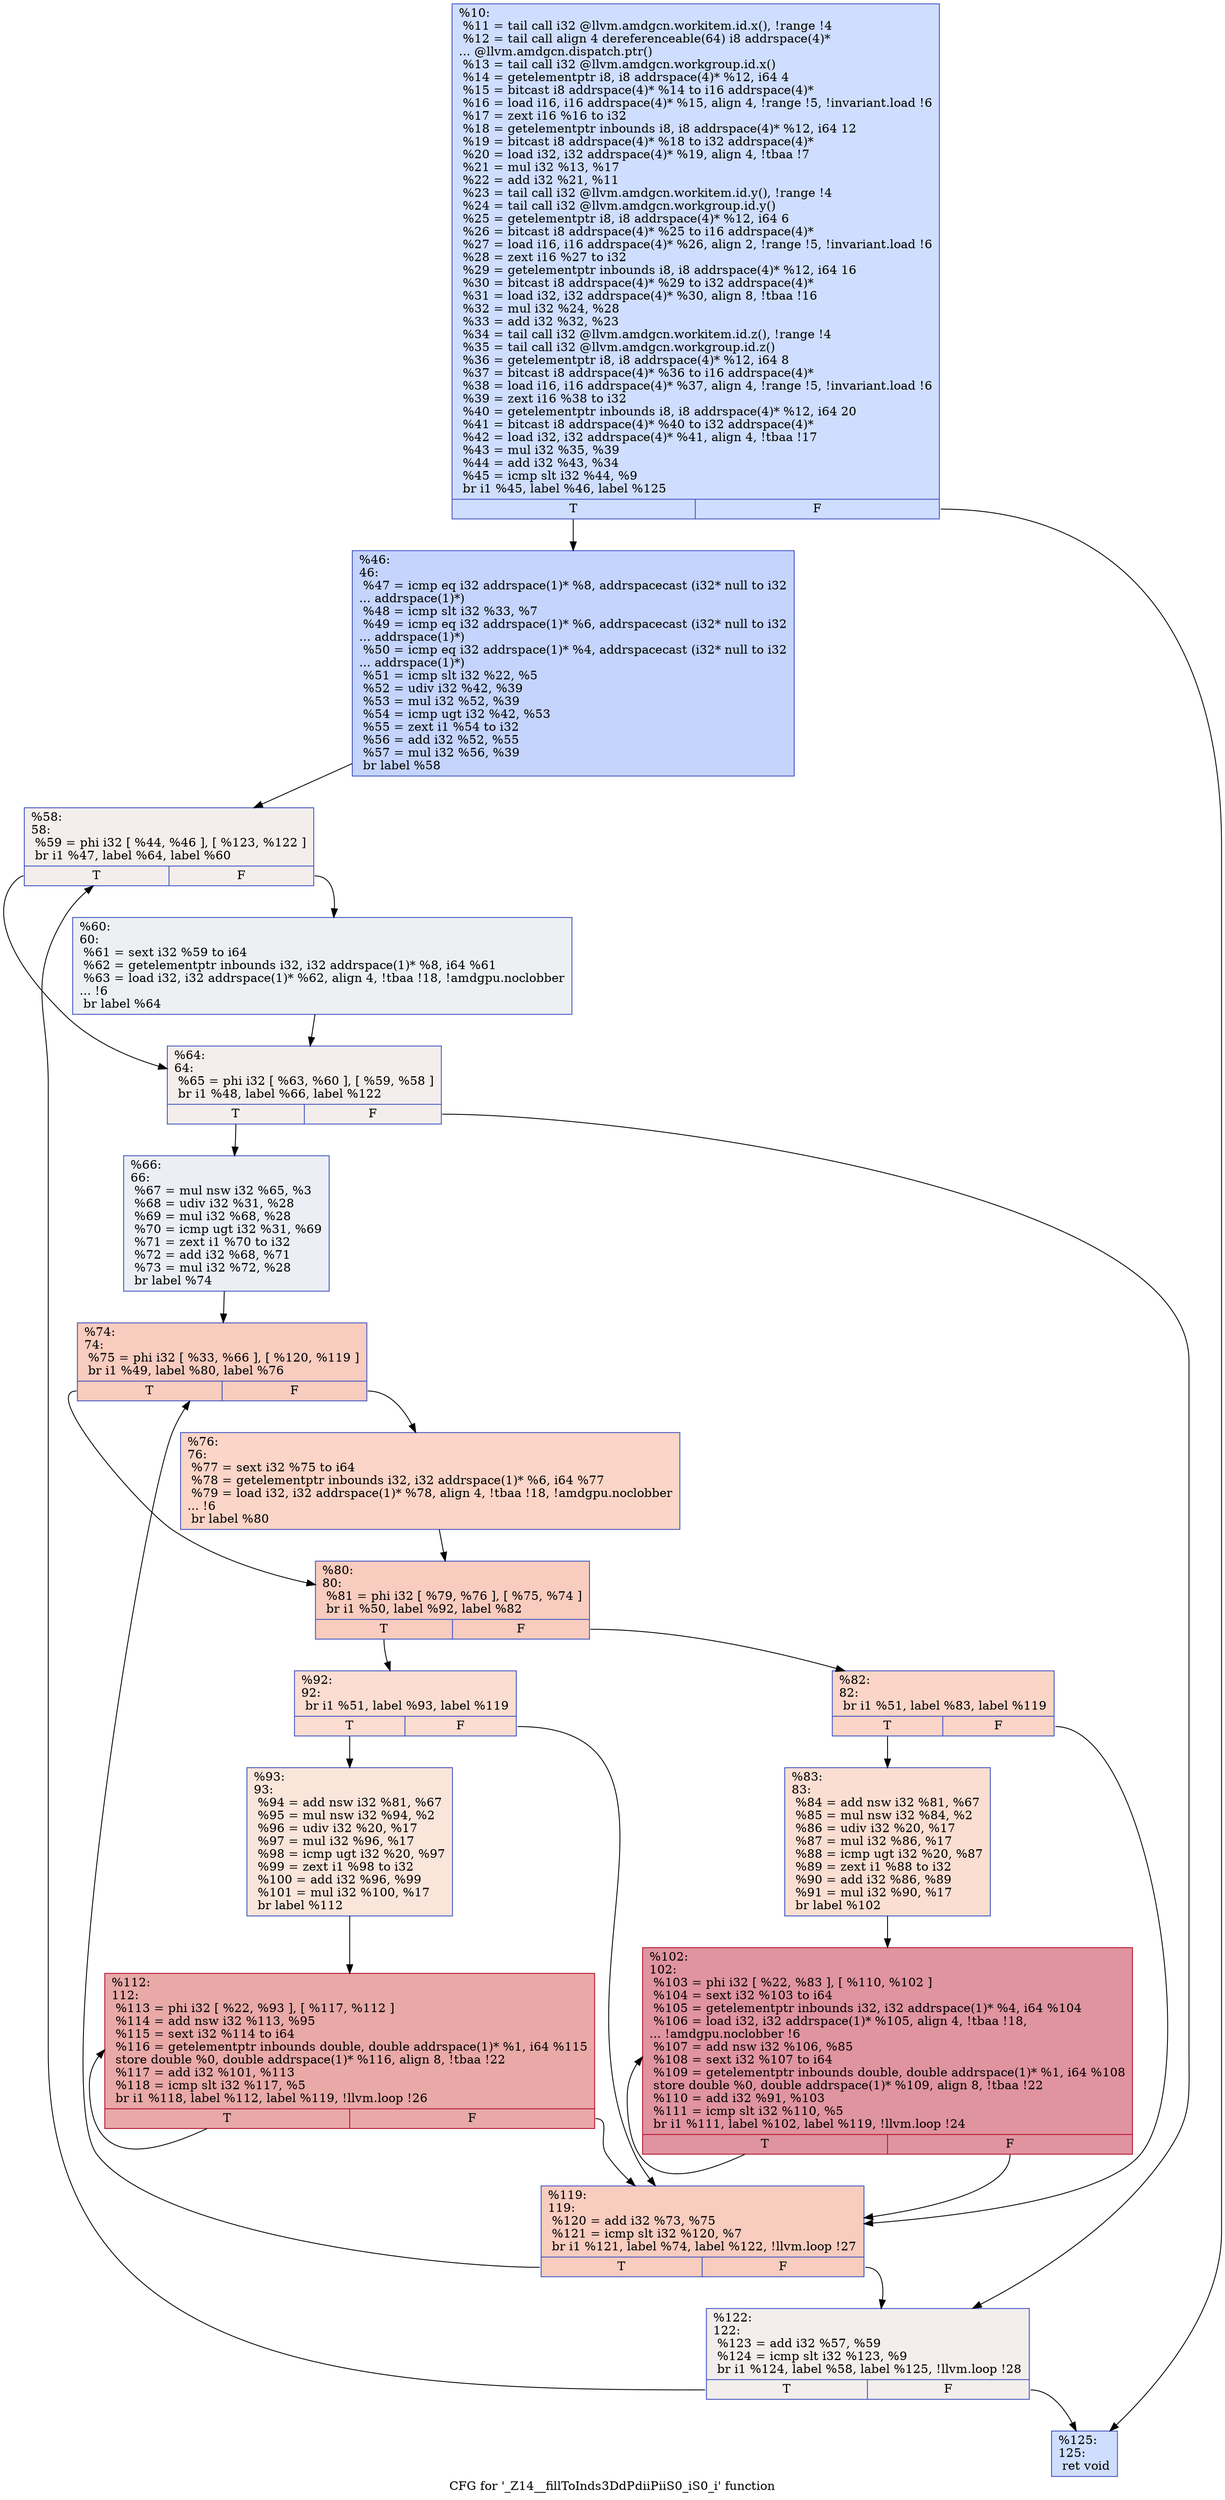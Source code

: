 digraph "CFG for '_Z14__fillToInds3DdPdiiPiiS0_iS0_i' function" {
	label="CFG for '_Z14__fillToInds3DdPdiiPiiS0_iS0_i' function";

	Node0x4f36ee0 [shape=record,color="#3d50c3ff", style=filled, fillcolor="#93b5fe70",label="{%10:\l  %11 = tail call i32 @llvm.amdgcn.workitem.id.x(), !range !4\l  %12 = tail call align 4 dereferenceable(64) i8 addrspace(4)*\l... @llvm.amdgcn.dispatch.ptr()\l  %13 = tail call i32 @llvm.amdgcn.workgroup.id.x()\l  %14 = getelementptr i8, i8 addrspace(4)* %12, i64 4\l  %15 = bitcast i8 addrspace(4)* %14 to i16 addrspace(4)*\l  %16 = load i16, i16 addrspace(4)* %15, align 4, !range !5, !invariant.load !6\l  %17 = zext i16 %16 to i32\l  %18 = getelementptr inbounds i8, i8 addrspace(4)* %12, i64 12\l  %19 = bitcast i8 addrspace(4)* %18 to i32 addrspace(4)*\l  %20 = load i32, i32 addrspace(4)* %19, align 4, !tbaa !7\l  %21 = mul i32 %13, %17\l  %22 = add i32 %21, %11\l  %23 = tail call i32 @llvm.amdgcn.workitem.id.y(), !range !4\l  %24 = tail call i32 @llvm.amdgcn.workgroup.id.y()\l  %25 = getelementptr i8, i8 addrspace(4)* %12, i64 6\l  %26 = bitcast i8 addrspace(4)* %25 to i16 addrspace(4)*\l  %27 = load i16, i16 addrspace(4)* %26, align 2, !range !5, !invariant.load !6\l  %28 = zext i16 %27 to i32\l  %29 = getelementptr inbounds i8, i8 addrspace(4)* %12, i64 16\l  %30 = bitcast i8 addrspace(4)* %29 to i32 addrspace(4)*\l  %31 = load i32, i32 addrspace(4)* %30, align 8, !tbaa !16\l  %32 = mul i32 %24, %28\l  %33 = add i32 %32, %23\l  %34 = tail call i32 @llvm.amdgcn.workitem.id.z(), !range !4\l  %35 = tail call i32 @llvm.amdgcn.workgroup.id.z()\l  %36 = getelementptr i8, i8 addrspace(4)* %12, i64 8\l  %37 = bitcast i8 addrspace(4)* %36 to i16 addrspace(4)*\l  %38 = load i16, i16 addrspace(4)* %37, align 4, !range !5, !invariant.load !6\l  %39 = zext i16 %38 to i32\l  %40 = getelementptr inbounds i8, i8 addrspace(4)* %12, i64 20\l  %41 = bitcast i8 addrspace(4)* %40 to i32 addrspace(4)*\l  %42 = load i32, i32 addrspace(4)* %41, align 4, !tbaa !17\l  %43 = mul i32 %35, %39\l  %44 = add i32 %43, %34\l  %45 = icmp slt i32 %44, %9\l  br i1 %45, label %46, label %125\l|{<s0>T|<s1>F}}"];
	Node0x4f36ee0:s0 -> Node0x4f3c520;
	Node0x4f36ee0:s1 -> Node0x4f3c5b0;
	Node0x4f3c520 [shape=record,color="#3d50c3ff", style=filled, fillcolor="#7a9df870",label="{%46:\l46:                                               \l  %47 = icmp eq i32 addrspace(1)* %8, addrspacecast (i32* null to i32\l... addrspace(1)*)\l  %48 = icmp slt i32 %33, %7\l  %49 = icmp eq i32 addrspace(1)* %6, addrspacecast (i32* null to i32\l... addrspace(1)*)\l  %50 = icmp eq i32 addrspace(1)* %4, addrspacecast (i32* null to i32\l... addrspace(1)*)\l  %51 = icmp slt i32 %22, %5\l  %52 = udiv i32 %42, %39\l  %53 = mul i32 %52, %39\l  %54 = icmp ugt i32 %42, %53\l  %55 = zext i1 %54 to i32\l  %56 = add i32 %52, %55\l  %57 = mul i32 %56, %39\l  br label %58\l}"];
	Node0x4f3c520 -> Node0x4f3d320;
	Node0x4f3d320 [shape=record,color="#3d50c3ff", style=filled, fillcolor="#e3d9d370",label="{%58:\l58:                                               \l  %59 = phi i32 [ %44, %46 ], [ %123, %122 ]\l  br i1 %47, label %64, label %60\l|{<s0>T|<s1>F}}"];
	Node0x4f3d320:s0 -> Node0x4f3d560;
	Node0x4f3d320:s1 -> Node0x4f3d5f0;
	Node0x4f3d5f0 [shape=record,color="#3d50c3ff", style=filled, fillcolor="#d6dce470",label="{%60:\l60:                                               \l  %61 = sext i32 %59 to i64\l  %62 = getelementptr inbounds i32, i32 addrspace(1)* %8, i64 %61\l  %63 = load i32, i32 addrspace(1)* %62, align 4, !tbaa !18, !amdgpu.noclobber\l... !6\l  br label %64\l}"];
	Node0x4f3d5f0 -> Node0x4f3d560;
	Node0x4f3d560 [shape=record,color="#3d50c3ff", style=filled, fillcolor="#e3d9d370",label="{%64:\l64:                                               \l  %65 = phi i32 [ %63, %60 ], [ %59, %58 ]\l  br i1 %48, label %66, label %122\l|{<s0>T|<s1>F}}"];
	Node0x4f3d560:s0 -> Node0x4f3b920;
	Node0x4f3d560:s1 -> Node0x4f3d420;
	Node0x4f3b920 [shape=record,color="#3d50c3ff", style=filled, fillcolor="#d1dae970",label="{%66:\l66:                                               \l  %67 = mul nsw i32 %65, %3\l  %68 = udiv i32 %31, %28\l  %69 = mul i32 %68, %28\l  %70 = icmp ugt i32 %31, %69\l  %71 = zext i1 %70 to i32\l  %72 = add i32 %68, %71\l  %73 = mul i32 %72, %28\l  br label %74\l}"];
	Node0x4f3b920 -> Node0x4f3ba20;
	Node0x4f3ba20 [shape=record,color="#3d50c3ff", style=filled, fillcolor="#f08b6e70",label="{%74:\l74:                                               \l  %75 = phi i32 [ %33, %66 ], [ %120, %119 ]\l  br i1 %49, label %80, label %76\l|{<s0>T|<s1>F}}"];
	Node0x4f3ba20:s0 -> Node0x4f3e460;
	Node0x4f3ba20:s1 -> Node0x4f3e4f0;
	Node0x4f3e4f0 [shape=record,color="#3d50c3ff", style=filled, fillcolor="#f5a08170",label="{%76:\l76:                                               \l  %77 = sext i32 %75 to i64\l  %78 = getelementptr inbounds i32, i32 addrspace(1)* %6, i64 %77\l  %79 = load i32, i32 addrspace(1)* %78, align 4, !tbaa !18, !amdgpu.noclobber\l... !6\l  br label %80\l}"];
	Node0x4f3e4f0 -> Node0x4f3e460;
	Node0x4f3e460 [shape=record,color="#3d50c3ff", style=filled, fillcolor="#f08b6e70",label="{%80:\l80:                                               \l  %81 = phi i32 [ %79, %76 ], [ %75, %74 ]\l  br i1 %50, label %92, label %82\l|{<s0>T|<s1>F}}"];
	Node0x4f3e460:s0 -> Node0x4f3eee0;
	Node0x4f3e460:s1 -> Node0x4f3ef30;
	Node0x4f3ef30 [shape=record,color="#3d50c3ff", style=filled, fillcolor="#f5a08170",label="{%82:\l82:                                               \l  br i1 %51, label %83, label %119\l|{<s0>T|<s1>F}}"];
	Node0x4f3ef30:s0 -> Node0x4f3f070;
	Node0x4f3ef30:s1 -> Node0x4f3e320;
	Node0x4f3f070 [shape=record,color="#3d50c3ff", style=filled, fillcolor="#f7b59970",label="{%83:\l83:                                               \l  %84 = add nsw i32 %81, %67\l  %85 = mul nsw i32 %84, %2\l  %86 = udiv i32 %20, %17\l  %87 = mul i32 %86, %17\l  %88 = icmp ugt i32 %20, %87\l  %89 = zext i1 %88 to i32\l  %90 = add i32 %86, %89\l  %91 = mul i32 %90, %17\l  br label %102\l}"];
	Node0x4f3f070 -> Node0x4f3f5d0;
	Node0x4f3eee0 [shape=record,color="#3d50c3ff", style=filled, fillcolor="#f7b39670",label="{%92:\l92:                                               \l  br i1 %51, label %93, label %119\l|{<s0>T|<s1>F}}"];
	Node0x4f3eee0:s0 -> Node0x4f3f690;
	Node0x4f3eee0:s1 -> Node0x4f3e320;
	Node0x4f3f690 [shape=record,color="#3d50c3ff", style=filled, fillcolor="#f4c5ad70",label="{%93:\l93:                                               \l  %94 = add nsw i32 %81, %67\l  %95 = mul nsw i32 %94, %2\l  %96 = udiv i32 %20, %17\l  %97 = mul i32 %96, %17\l  %98 = icmp ugt i32 %20, %97\l  %99 = zext i1 %98 to i32\l  %100 = add i32 %96, %99\l  %101 = mul i32 %100, %17\l  br label %112\l}"];
	Node0x4f3f690 -> Node0x4f3fbf0;
	Node0x4f3f5d0 [shape=record,color="#b70d28ff", style=filled, fillcolor="#b70d2870",label="{%102:\l102:                                              \l  %103 = phi i32 [ %22, %83 ], [ %110, %102 ]\l  %104 = sext i32 %103 to i64\l  %105 = getelementptr inbounds i32, i32 addrspace(1)* %4, i64 %104\l  %106 = load i32, i32 addrspace(1)* %105, align 4, !tbaa !18,\l... !amdgpu.noclobber !6\l  %107 = add nsw i32 %106, %85\l  %108 = sext i32 %107 to i64\l  %109 = getelementptr inbounds double, double addrspace(1)* %1, i64 %108\l  store double %0, double addrspace(1)* %109, align 8, !tbaa !22\l  %110 = add i32 %91, %103\l  %111 = icmp slt i32 %110, %5\l  br i1 %111, label %102, label %119, !llvm.loop !24\l|{<s0>T|<s1>F}}"];
	Node0x4f3f5d0:s0 -> Node0x4f3f5d0;
	Node0x4f3f5d0:s1 -> Node0x4f3e320;
	Node0x4f3fbf0 [shape=record,color="#b70d28ff", style=filled, fillcolor="#ca3b3770",label="{%112:\l112:                                              \l  %113 = phi i32 [ %22, %93 ], [ %117, %112 ]\l  %114 = add nsw i32 %113, %95\l  %115 = sext i32 %114 to i64\l  %116 = getelementptr inbounds double, double addrspace(1)* %1, i64 %115\l  store double %0, double addrspace(1)* %116, align 8, !tbaa !22\l  %117 = add i32 %101, %113\l  %118 = icmp slt i32 %117, %5\l  br i1 %118, label %112, label %119, !llvm.loop !26\l|{<s0>T|<s1>F}}"];
	Node0x4f3fbf0:s0 -> Node0x4f3fbf0;
	Node0x4f3fbf0:s1 -> Node0x4f3e320;
	Node0x4f3e320 [shape=record,color="#3d50c3ff", style=filled, fillcolor="#f08b6e70",label="{%119:\l119:                                              \l  %120 = add i32 %73, %75\l  %121 = icmp slt i32 %120, %7\l  br i1 %121, label %74, label %122, !llvm.loop !27\l|{<s0>T|<s1>F}}"];
	Node0x4f3e320:s0 -> Node0x4f3ba20;
	Node0x4f3e320:s1 -> Node0x4f3d420;
	Node0x4f3d420 [shape=record,color="#3d50c3ff", style=filled, fillcolor="#e3d9d370",label="{%122:\l122:                                              \l  %123 = add i32 %57, %59\l  %124 = icmp slt i32 %123, %9\l  br i1 %124, label %58, label %125, !llvm.loop !28\l|{<s0>T|<s1>F}}"];
	Node0x4f3d420:s0 -> Node0x4f3d320;
	Node0x4f3d420:s1 -> Node0x4f3c5b0;
	Node0x4f3c5b0 [shape=record,color="#3d50c3ff", style=filled, fillcolor="#93b5fe70",label="{%125:\l125:                                              \l  ret void\l}"];
}
